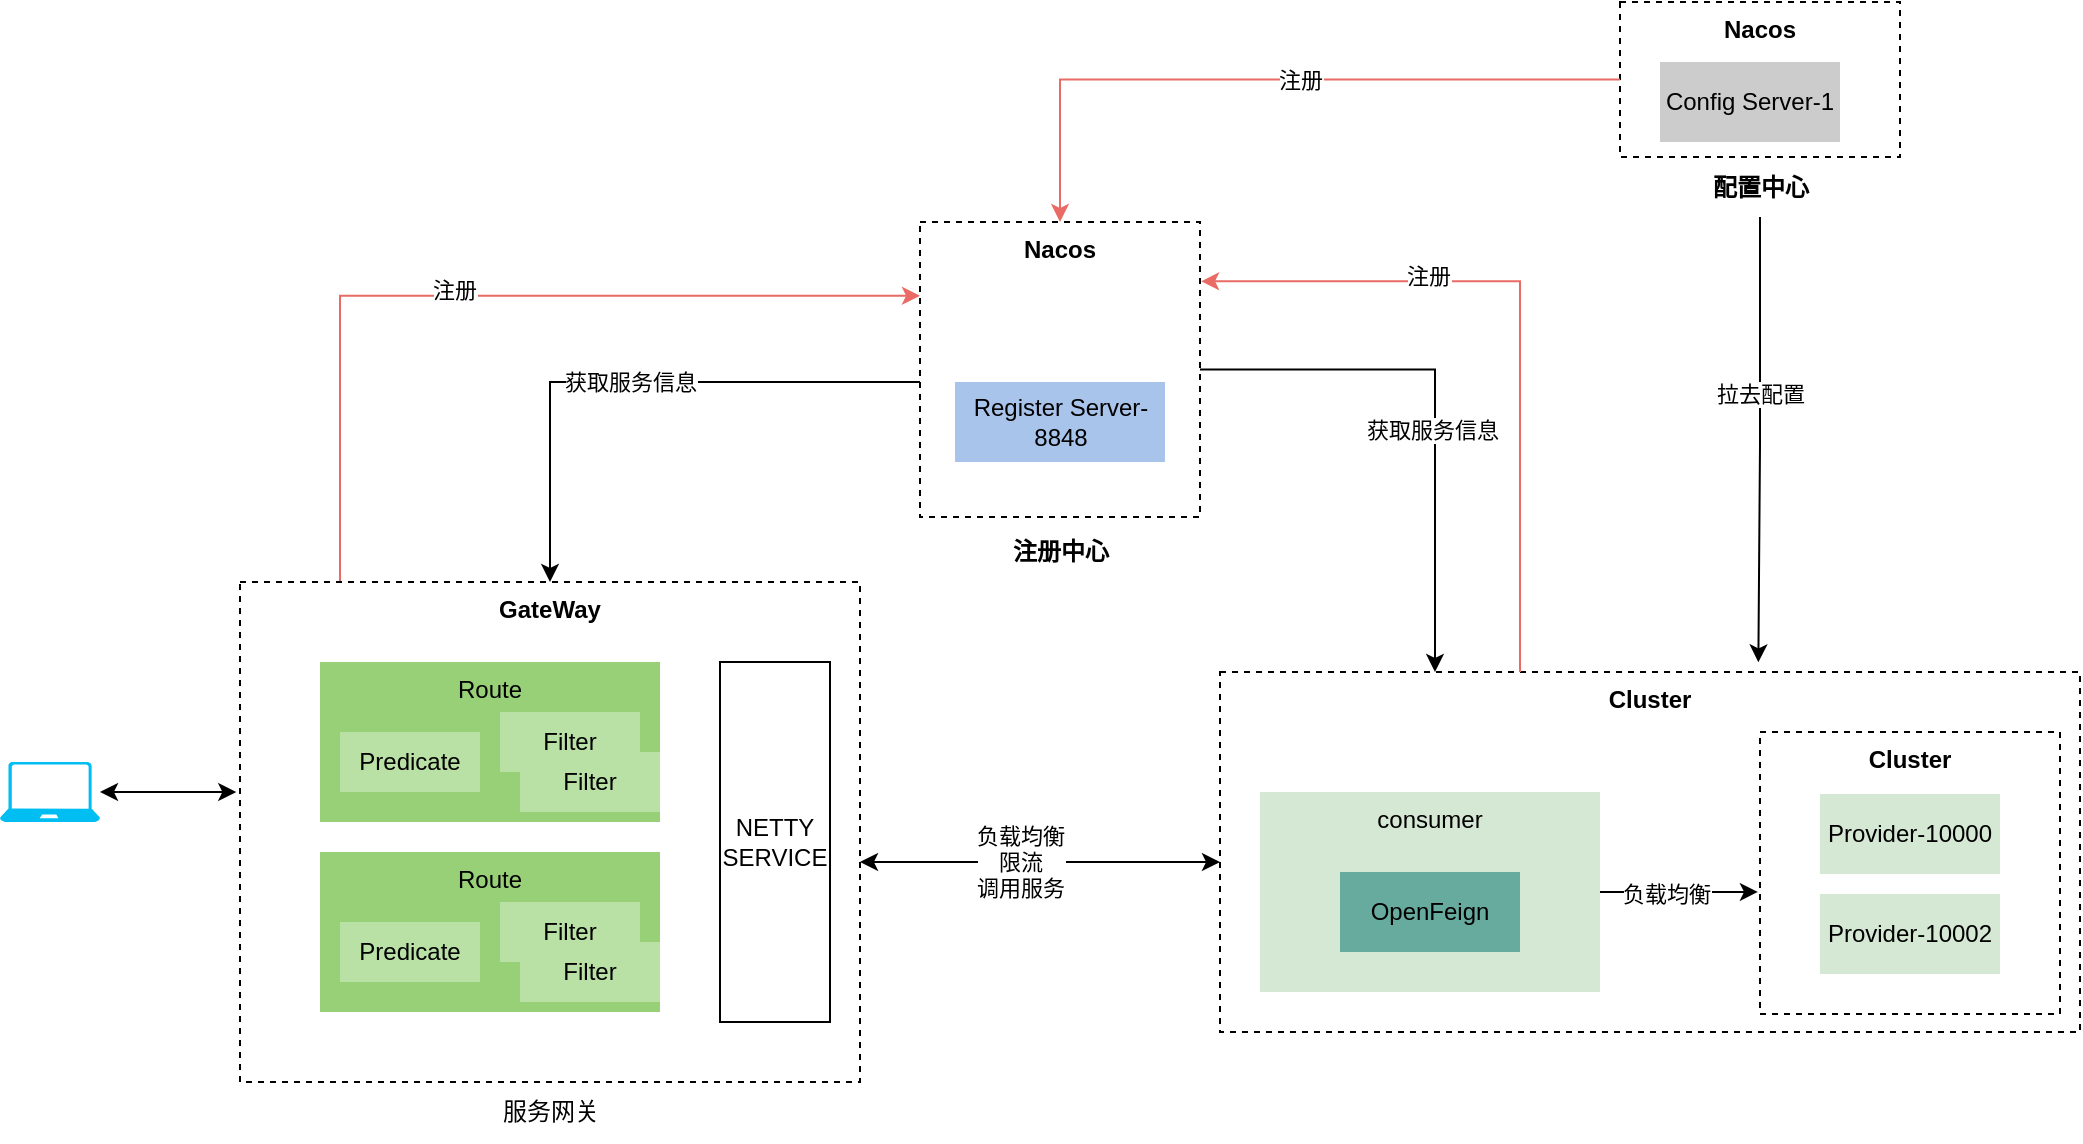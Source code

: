 <mxfile version="24.6.4" type="github">
  <diagram name="第 1 页" id="TnaWdXLzNJzU0-kOCl_u">
    <mxGraphModel dx="2022" dy="622" grid="1" gridSize="10" guides="1" tooltips="1" connect="1" arrows="1" fold="1" page="1" pageScale="1" pageWidth="827" pageHeight="1169" math="0" shadow="0">
      <root>
        <mxCell id="0" />
        <mxCell id="1" parent="0" />
        <mxCell id="fLhCOQXJ6kDsfGb4_A8b-1" value="" style="verticalLabelPosition=bottom;html=1;verticalAlign=top;align=center;strokeColor=none;fillColor=#00BEF2;shape=mxgraph.azure.laptop;pointerEvents=1;" parent="1" vertex="1">
          <mxGeometry x="-550" y="540" width="50" height="30" as="geometry" />
        </mxCell>
        <mxCell id="fLhCOQXJ6kDsfGb4_A8b-34" style="edgeStyle=orthogonalEdgeStyle;rounded=0;orthogonalLoop=1;jettySize=auto;html=1;entryX=0;entryY=0.25;entryDx=0;entryDy=0;strokeColor=#EA6B66;" parent="1" source="fLhCOQXJ6kDsfGb4_A8b-2" target="fLhCOQXJ6kDsfGb4_A8b-13" edge="1">
          <mxGeometry relative="1" as="geometry">
            <Array as="points">
              <mxPoint x="-380" y="307" />
            </Array>
          </mxGeometry>
        </mxCell>
        <mxCell id="fLhCOQXJ6kDsfGb4_A8b-35" value="注册" style="edgeLabel;html=1;align=center;verticalAlign=middle;resizable=0;points=[];" parent="fLhCOQXJ6kDsfGb4_A8b-34" vertex="1" connectable="0">
          <mxGeometry x="-0.278" y="3" relative="1" as="geometry">
            <mxPoint x="43" as="offset" />
          </mxGeometry>
        </mxCell>
        <mxCell id="fLhCOQXJ6kDsfGb4_A8b-2" value="&lt;b&gt;GateWay&lt;/b&gt;" style="rounded=0;whiteSpace=wrap;html=1;fillColor=none;strokeColor=default;align=center;verticalAlign=top;dashed=1;" parent="1" vertex="1">
          <mxGeometry x="-430" y="450" width="310" height="250" as="geometry" />
        </mxCell>
        <mxCell id="fLhCOQXJ6kDsfGb4_A8b-3" value="NETTY SERVICE" style="rounded=0;whiteSpace=wrap;html=1;fillColor=none;align=center;verticalAlign=middle;" parent="1" vertex="1">
          <mxGeometry x="-190" y="490" width="55" height="180" as="geometry" />
        </mxCell>
        <mxCell id="fLhCOQXJ6kDsfGb4_A8b-4" value="" style="group" parent="1" vertex="1" connectable="0">
          <mxGeometry x="-390" y="490" width="170" height="80" as="geometry" />
        </mxCell>
        <mxCell id="fLhCOQXJ6kDsfGb4_A8b-5" value="Route" style="rounded=0;whiteSpace=wrap;html=1;fillColor=#97D077;align=center;verticalAlign=top;strokeColor=none;" parent="fLhCOQXJ6kDsfGb4_A8b-4" vertex="1">
          <mxGeometry width="170" height="80" as="geometry" />
        </mxCell>
        <mxCell id="fLhCOQXJ6kDsfGb4_A8b-6" value="Filter" style="rounded=0;whiteSpace=wrap;html=1;fillColor=#B9E0A5;align=center;verticalAlign=middle;strokeColor=none;" parent="fLhCOQXJ6kDsfGb4_A8b-4" vertex="1">
          <mxGeometry x="90" y="25" width="70" height="30" as="geometry" />
        </mxCell>
        <mxCell id="fLhCOQXJ6kDsfGb4_A8b-7" value="Predicate" style="rounded=0;whiteSpace=wrap;html=1;fillColor=#B9E0A5;align=center;verticalAlign=middle;strokeColor=none;" parent="fLhCOQXJ6kDsfGb4_A8b-4" vertex="1">
          <mxGeometry x="10" y="35" width="70" height="30" as="geometry" />
        </mxCell>
        <mxCell id="fLhCOQXJ6kDsfGb4_A8b-21" value="" style="endArrow=classic;startArrow=classic;html=1;rounded=0;exitX=1;exitY=0.56;exitDx=0;exitDy=0;exitPerimeter=0;" parent="1" source="fLhCOQXJ6kDsfGb4_A8b-2" edge="1">
          <mxGeometry width="50" height="50" relative="1" as="geometry">
            <mxPoint x="-70" y="620" as="sourcePoint" />
            <mxPoint x="60" y="590" as="targetPoint" />
          </mxGeometry>
        </mxCell>
        <mxCell id="fLhCOQXJ6kDsfGb4_A8b-22" value="负载均衡&lt;br&gt;限流&lt;br&gt;调用服务" style="edgeLabel;html=1;align=center;verticalAlign=middle;resizable=0;points=[];" parent="fLhCOQXJ6kDsfGb4_A8b-21" vertex="1" connectable="0">
          <mxGeometry x="-0.269" relative="1" as="geometry">
            <mxPoint x="14" as="offset" />
          </mxGeometry>
        </mxCell>
        <mxCell id="fLhCOQXJ6kDsfGb4_A8b-26" style="edgeStyle=orthogonalEdgeStyle;rounded=0;orthogonalLoop=1;jettySize=auto;html=1;entryX=-0.006;entryY=0.42;entryDx=0;entryDy=0;entryPerimeter=0;startArrow=classic;startFill=1;" parent="1" source="fLhCOQXJ6kDsfGb4_A8b-1" target="fLhCOQXJ6kDsfGb4_A8b-2" edge="1">
          <mxGeometry relative="1" as="geometry" />
        </mxCell>
        <mxCell id="fLhCOQXJ6kDsfGb4_A8b-27" style="edgeStyle=orthogonalEdgeStyle;rounded=0;orthogonalLoop=1;jettySize=auto;html=1;startArrow=none;startFill=0;" parent="1" source="fLhCOQXJ6kDsfGb4_A8b-13" target="fLhCOQXJ6kDsfGb4_A8b-2" edge="1">
          <mxGeometry relative="1" as="geometry">
            <Array as="points">
              <mxPoint x="-275" y="350" />
            </Array>
          </mxGeometry>
        </mxCell>
        <mxCell id="fLhCOQXJ6kDsfGb4_A8b-28" value="获取服务信息" style="edgeLabel;html=1;align=center;verticalAlign=middle;resizable=0;points=[];" parent="fLhCOQXJ6kDsfGb4_A8b-27" vertex="1" connectable="0">
          <mxGeometry x="0.016" relative="1" as="geometry">
            <mxPoint as="offset" />
          </mxGeometry>
        </mxCell>
        <mxCell id="fLhCOQXJ6kDsfGb4_A8b-29" value="" style="group" parent="1" vertex="1" connectable="0">
          <mxGeometry x="260" y="160" width="140" height="77.5" as="geometry" />
        </mxCell>
        <mxCell id="fLhCOQXJ6kDsfGb4_A8b-30" value="&lt;b&gt;Nacos&lt;/b&gt;" style="rounded=0;whiteSpace=wrap;html=1;fillColor=none;strokeColor=default;align=center;verticalAlign=top;dashed=1;" parent="fLhCOQXJ6kDsfGb4_A8b-29" vertex="1">
          <mxGeometry width="140" height="77.5" as="geometry" />
        </mxCell>
        <mxCell id="fLhCOQXJ6kDsfGb4_A8b-32" value="Config Server-1" style="rounded=0;whiteSpace=wrap;html=1;fillColor=#CCCCCC;strokeColor=none;" parent="fLhCOQXJ6kDsfGb4_A8b-29" vertex="1">
          <mxGeometry x="20" y="30" width="90" height="40" as="geometry" />
        </mxCell>
        <mxCell id="fLhCOQXJ6kDsfGb4_A8b-40" value="Filter" style="rounded=0;whiteSpace=wrap;html=1;fillColor=#B9E0A5;align=center;verticalAlign=middle;strokeColor=none;" parent="1" vertex="1">
          <mxGeometry x="-290" y="535" width="70" height="30" as="geometry" />
        </mxCell>
        <mxCell id="fLhCOQXJ6kDsfGb4_A8b-43" value="" style="group" parent="1" vertex="1" connectable="0">
          <mxGeometry x="-390" y="585" width="170" height="80" as="geometry" />
        </mxCell>
        <mxCell id="fLhCOQXJ6kDsfGb4_A8b-44" value="Route" style="rounded=0;whiteSpace=wrap;html=1;fillColor=#97D077;align=center;verticalAlign=top;strokeColor=none;" parent="fLhCOQXJ6kDsfGb4_A8b-43" vertex="1">
          <mxGeometry width="170" height="80" as="geometry" />
        </mxCell>
        <mxCell id="fLhCOQXJ6kDsfGb4_A8b-45" value="Filter" style="rounded=0;whiteSpace=wrap;html=1;fillColor=#B9E0A5;align=center;verticalAlign=middle;strokeColor=none;" parent="fLhCOQXJ6kDsfGb4_A8b-43" vertex="1">
          <mxGeometry x="90" y="25" width="70" height="30" as="geometry" />
        </mxCell>
        <mxCell id="fLhCOQXJ6kDsfGb4_A8b-46" value="Predicate" style="rounded=0;whiteSpace=wrap;html=1;fillColor=#B9E0A5;align=center;verticalAlign=middle;strokeColor=none;" parent="fLhCOQXJ6kDsfGb4_A8b-43" vertex="1">
          <mxGeometry x="10" y="35" width="70" height="30" as="geometry" />
        </mxCell>
        <mxCell id="fLhCOQXJ6kDsfGb4_A8b-47" value="Filter" style="rounded=0;whiteSpace=wrap;html=1;fillColor=#B9E0A5;align=center;verticalAlign=middle;strokeColor=none;" parent="fLhCOQXJ6kDsfGb4_A8b-43" vertex="1">
          <mxGeometry x="100" y="45" width="70" height="30" as="geometry" />
        </mxCell>
        <mxCell id="fLhCOQXJ6kDsfGb4_A8b-55" value="" style="group" parent="1" vertex="1" connectable="0">
          <mxGeometry x="60" y="495" width="430" height="180" as="geometry" />
        </mxCell>
        <mxCell id="fLhCOQXJ6kDsfGb4_A8b-36" value="&lt;b&gt;Cluster&lt;/b&gt;" style="rounded=0;whiteSpace=wrap;html=1;fillColor=none;dashed=1;verticalAlign=top;" parent="fLhCOQXJ6kDsfGb4_A8b-55" vertex="1">
          <mxGeometry width="430" height="180" as="geometry" />
        </mxCell>
        <mxCell id="fLhCOQXJ6kDsfGb4_A8b-50" value="" style="group" parent="fLhCOQXJ6kDsfGb4_A8b-55" vertex="1" connectable="0">
          <mxGeometry x="20" y="60" width="170" height="100" as="geometry" />
        </mxCell>
        <mxCell id="fLhCOQXJ6kDsfGb4_A8b-39" value="consumer" style="rounded=0;whiteSpace=wrap;html=1;fillColor=#D5E8D4;strokeColor=none;verticalAlign=top;" parent="fLhCOQXJ6kDsfGb4_A8b-50" vertex="1">
          <mxGeometry width="170" height="100" as="geometry" />
        </mxCell>
        <mxCell id="fLhCOQXJ6kDsfGb4_A8b-49" value="OpenFeign" style="rounded=0;whiteSpace=wrap;html=1;fillColor=#67AB9F;strokeColor=none;" parent="fLhCOQXJ6kDsfGb4_A8b-50" vertex="1">
          <mxGeometry x="40" y="40" width="90" height="40" as="geometry" />
        </mxCell>
        <mxCell id="fLhCOQXJ6kDsfGb4_A8b-52" value="" style="group" parent="fLhCOQXJ6kDsfGb4_A8b-55" vertex="1" connectable="0">
          <mxGeometry x="270" y="30" width="150" height="141" as="geometry" />
        </mxCell>
        <mxCell id="fLhCOQXJ6kDsfGb4_A8b-37" value="Provider-10000" style="rounded=0;whiteSpace=wrap;html=1;fillColor=#D5E8D4;strokeColor=none;" parent="fLhCOQXJ6kDsfGb4_A8b-52" vertex="1">
          <mxGeometry x="30" y="31" width="90" height="40" as="geometry" />
        </mxCell>
        <mxCell id="fLhCOQXJ6kDsfGb4_A8b-48" value="Provider-10002" style="rounded=0;whiteSpace=wrap;html=1;fillColor=#D5E8D4;strokeColor=none;" parent="fLhCOQXJ6kDsfGb4_A8b-52" vertex="1">
          <mxGeometry x="30" y="81" width="90" height="40" as="geometry" />
        </mxCell>
        <mxCell id="fLhCOQXJ6kDsfGb4_A8b-51" value="&lt;b&gt;Cluster&lt;/b&gt;" style="rounded=0;whiteSpace=wrap;html=1;fillColor=none;dashed=1;verticalAlign=top;" parent="fLhCOQXJ6kDsfGb4_A8b-52" vertex="1">
          <mxGeometry width="150" height="141" as="geometry" />
        </mxCell>
        <mxCell id="fLhCOQXJ6kDsfGb4_A8b-53" style="edgeStyle=orthogonalEdgeStyle;rounded=0;orthogonalLoop=1;jettySize=auto;html=1;entryX=-0.007;entryY=0.567;entryDx=0;entryDy=0;entryPerimeter=0;" parent="fLhCOQXJ6kDsfGb4_A8b-55" source="fLhCOQXJ6kDsfGb4_A8b-39" target="fLhCOQXJ6kDsfGb4_A8b-51" edge="1">
          <mxGeometry relative="1" as="geometry" />
        </mxCell>
        <mxCell id="fLhCOQXJ6kDsfGb4_A8b-54" value="负载均衡" style="edgeLabel;html=1;align=center;verticalAlign=middle;resizable=0;points=[];" parent="fLhCOQXJ6kDsfGb4_A8b-53" vertex="1" connectable="0">
          <mxGeometry x="-0.182" y="-1" relative="1" as="geometry">
            <mxPoint as="offset" />
          </mxGeometry>
        </mxCell>
        <mxCell id="fLhCOQXJ6kDsfGb4_A8b-56" style="edgeStyle=orthogonalEdgeStyle;rounded=0;orthogonalLoop=1;jettySize=auto;html=1;entryX=1.004;entryY=0.201;entryDx=0;entryDy=0;entryPerimeter=0;strokeColor=#EA6B66;" parent="1" source="fLhCOQXJ6kDsfGb4_A8b-36" target="fLhCOQXJ6kDsfGb4_A8b-13" edge="1">
          <mxGeometry relative="1" as="geometry">
            <Array as="points">
              <mxPoint x="210" y="300" />
            </Array>
          </mxGeometry>
        </mxCell>
        <mxCell id="fLhCOQXJ6kDsfGb4_A8b-57" value="注册" style="edgeLabel;html=1;align=center;verticalAlign=middle;resizable=0;points=[];" parent="fLhCOQXJ6kDsfGb4_A8b-56" vertex="1" connectable="0">
          <mxGeometry x="0.365" y="-3" relative="1" as="geometry">
            <mxPoint as="offset" />
          </mxGeometry>
        </mxCell>
        <mxCell id="fLhCOQXJ6kDsfGb4_A8b-59" style="edgeStyle=orthogonalEdgeStyle;rounded=0;orthogonalLoop=1;jettySize=auto;html=1;entryX=0.25;entryY=0;entryDx=0;entryDy=0;" parent="1" source="fLhCOQXJ6kDsfGb4_A8b-13" target="fLhCOQXJ6kDsfGb4_A8b-36" edge="1">
          <mxGeometry relative="1" as="geometry">
            <Array as="points">
              <mxPoint x="168" y="344" />
            </Array>
          </mxGeometry>
        </mxCell>
        <mxCell id="fLhCOQXJ6kDsfGb4_A8b-60" value="获取服务信息" style="edgeLabel;html=1;align=center;verticalAlign=middle;resizable=0;points=[];" parent="fLhCOQXJ6kDsfGb4_A8b-59" vertex="1" connectable="0">
          <mxGeometry x="0.093" y="-2" relative="1" as="geometry">
            <mxPoint as="offset" />
          </mxGeometry>
        </mxCell>
        <mxCell id="WgYL6O9STOkXiMQ_CdjH-1" style="edgeStyle=orthogonalEdgeStyle;rounded=0;orthogonalLoop=1;jettySize=auto;html=1;strokeColor=#EA6B66;" parent="1" source="fLhCOQXJ6kDsfGb4_A8b-30" target="fLhCOQXJ6kDsfGb4_A8b-13" edge="1">
          <mxGeometry relative="1" as="geometry" />
        </mxCell>
        <mxCell id="WgYL6O9STOkXiMQ_CdjH-9" value="注册" style="edgeLabel;html=1;align=center;verticalAlign=middle;resizable=0;points=[];" parent="WgYL6O9STOkXiMQ_CdjH-1" vertex="1" connectable="0">
          <mxGeometry x="-0.031" y="-4" relative="1" as="geometry">
            <mxPoint x="10" y="4" as="offset" />
          </mxGeometry>
        </mxCell>
        <mxCell id="WgYL6O9STOkXiMQ_CdjH-4" value="&lt;b&gt;注册中心&lt;/b&gt;" style="text;html=1;align=center;verticalAlign=middle;resizable=0;points=[];autosize=1;strokeColor=none;fillColor=none;" parent="1" vertex="1">
          <mxGeometry x="-55" y="420" width="70" height="30" as="geometry" />
        </mxCell>
        <mxCell id="WgYL6O9STOkXiMQ_CdjH-5" value="&lt;b&gt;配置中心&lt;/b&gt;" style="text;html=1;align=center;verticalAlign=middle;resizable=0;points=[];autosize=1;strokeColor=none;fillColor=none;" parent="1" vertex="1">
          <mxGeometry x="295" y="237.5" width="70" height="30" as="geometry" />
        </mxCell>
        <mxCell id="WgYL6O9STOkXiMQ_CdjH-6" value="服务网关" style="text;html=1;align=center;verticalAlign=middle;resizable=0;points=[];autosize=1;strokeColor=none;fillColor=none;" parent="1" vertex="1">
          <mxGeometry x="-310" y="700" width="70" height="30" as="geometry" />
        </mxCell>
        <mxCell id="WgYL6O9STOkXiMQ_CdjH-7" style="edgeStyle=orthogonalEdgeStyle;rounded=0;orthogonalLoop=1;jettySize=auto;html=1;entryX=0.626;entryY=-0.027;entryDx=0;entryDy=0;entryPerimeter=0;" parent="1" source="WgYL6O9STOkXiMQ_CdjH-5" target="fLhCOQXJ6kDsfGb4_A8b-36" edge="1">
          <mxGeometry relative="1" as="geometry" />
        </mxCell>
        <mxCell id="WgYL6O9STOkXiMQ_CdjH-8" value="拉去配置" style="edgeLabel;html=1;align=center;verticalAlign=middle;resizable=0;points=[];" parent="WgYL6O9STOkXiMQ_CdjH-7" vertex="1" connectable="0">
          <mxGeometry x="-0.206" relative="1" as="geometry">
            <mxPoint as="offset" />
          </mxGeometry>
        </mxCell>
        <mxCell id="fLhCOQXJ6kDsfGb4_A8b-13" value="&lt;b&gt;Nacos&lt;/b&gt;" style="rounded=0;whiteSpace=wrap;html=1;fillColor=none;strokeColor=default;align=center;verticalAlign=top;dashed=1;" parent="1" vertex="1">
          <mxGeometry x="-90" y="270" width="140" height="147.5" as="geometry" />
        </mxCell>
        <mxCell id="fLhCOQXJ6kDsfGb4_A8b-15" value="Register Server-8848" style="rounded=0;whiteSpace=wrap;html=1;fillColor=#A9C4EB;strokeColor=none;" parent="1" vertex="1">
          <mxGeometry x="-72.5" y="350" width="105" height="40" as="geometry" />
        </mxCell>
      </root>
    </mxGraphModel>
  </diagram>
</mxfile>
